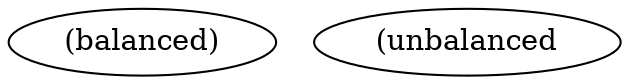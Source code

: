 digraph "g" {
	graph [
		fontsize = "14"
		fontname = "Times-Roman"
		fontcolor = "black"
		color = "black"
	]
	node [
		fontsize = "14"
		fontname = "Times-Roman"
		fontcolor = "black"
		shape = "ellipse"
		color = "black"
	]
	edge [
		fontsize = "14"
		fontname = "Times-Roman"
		fontcolor = "black"
		color = "black"
	]
	"n0" [
		label = "(balanced)"
		color = "black"
		width = "0.833333"
		fontsize = "14"
		fontname = "Times-Roman"
		fontcolor = "black"
		pos = "151.378446,405.811623"
		height = "0.416667"
		shape = "ellipse"
	]
	"n1" [
		label = "(unbalanced"
		color = "black"
		width = "0.833333"
		fontsize = "14"
		fontname = "Times-Roman"
		fontcolor = "black"
		pos = "163.408521,310.621242"
		height = "0.416667"
		shape = "ellipse"
	]
}
